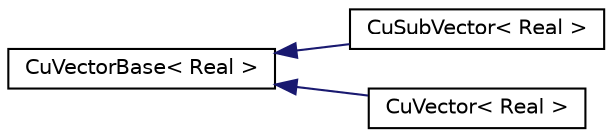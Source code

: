 digraph "Graphical Class Hierarchy"
{
  edge [fontname="Helvetica",fontsize="10",labelfontname="Helvetica",labelfontsize="10"];
  node [fontname="Helvetica",fontsize="10",shape=record];
  rankdir="LR";
  Node0 [label="CuVectorBase\< Real \>",height=0.2,width=0.4,color="black", fillcolor="white", style="filled",URL="$classkaldi_1_1CuVectorBase.html",tooltip="Vector for CUDA computing. "];
  Node0 -> Node1 [dir="back",color="midnightblue",fontsize="10",style="solid",fontname="Helvetica"];
  Node1 [label="CuSubVector\< Real \>",height=0.2,width=0.4,color="black", fillcolor="white", style="filled",URL="$classkaldi_1_1CuSubVector.html"];
  Node0 -> Node2 [dir="back",color="midnightblue",fontsize="10",style="solid",fontname="Helvetica"];
  Node2 [label="CuVector\< Real \>",height=0.2,width=0.4,color="black", fillcolor="white", style="filled",URL="$classkaldi_1_1CuVector.html"];
}
